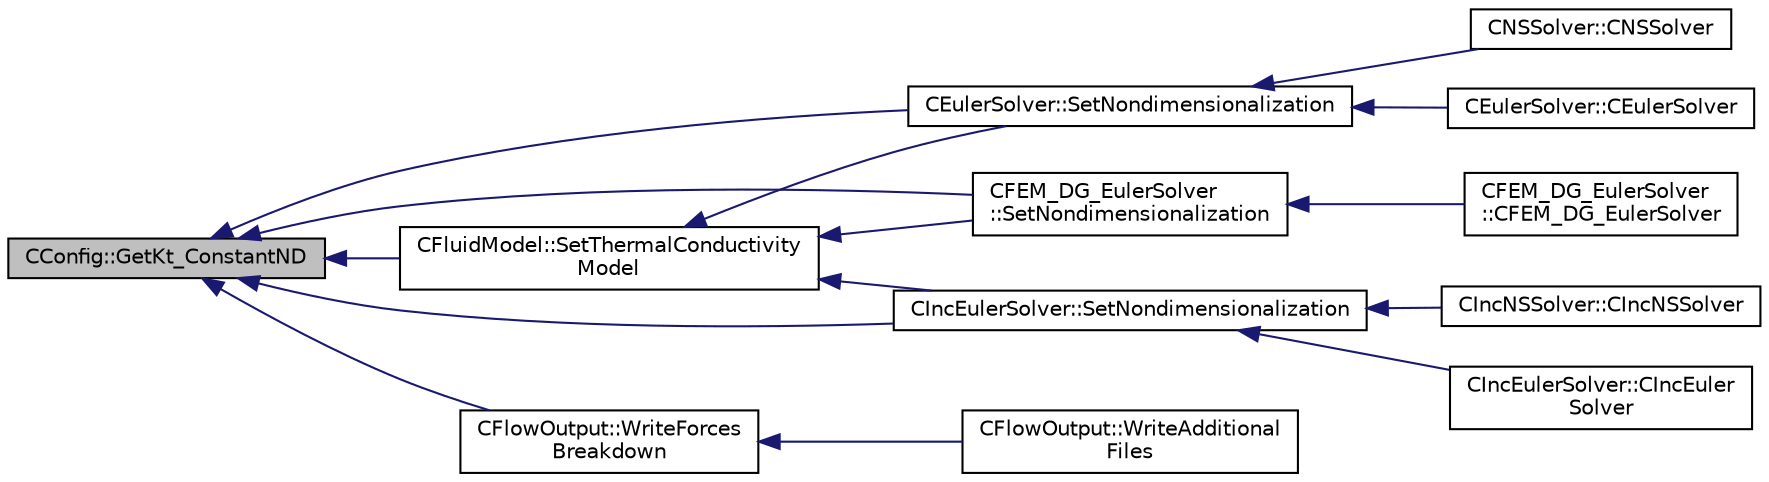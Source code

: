 digraph "CConfig::GetKt_ConstantND"
{
  edge [fontname="Helvetica",fontsize="10",labelfontname="Helvetica",labelfontsize="10"];
  node [fontname="Helvetica",fontsize="10",shape=record];
  rankdir="LR";
  Node6021 [label="CConfig::GetKt_ConstantND",height=0.2,width=0.4,color="black", fillcolor="grey75", style="filled", fontcolor="black"];
  Node6021 -> Node6022 [dir="back",color="midnightblue",fontsize="10",style="solid",fontname="Helvetica"];
  Node6022 [label="CFluidModel::SetThermalConductivity\lModel",height=0.2,width=0.4,color="black", fillcolor="white", style="filled",URL="$class_c_fluid_model.html#af21d9b7b51689e064184eb7b09ae639a",tooltip="Set thermal conductivity model. "];
  Node6022 -> Node6023 [dir="back",color="midnightblue",fontsize="10",style="solid",fontname="Helvetica"];
  Node6023 [label="CEulerSolver::SetNondimensionalization",height=0.2,width=0.4,color="black", fillcolor="white", style="filled",URL="$class_c_euler_solver.html#a1c633d6e77fefb2e76308e2ba0af0c2c",tooltip="Set the solver nondimensionalization. "];
  Node6023 -> Node6024 [dir="back",color="midnightblue",fontsize="10",style="solid",fontname="Helvetica"];
  Node6024 [label="CEulerSolver::CEulerSolver",height=0.2,width=0.4,color="black", fillcolor="white", style="filled",URL="$class_c_euler_solver.html#ae1e74218b4e943111b100d7ddcbd4db9"];
  Node6023 -> Node6025 [dir="back",color="midnightblue",fontsize="10",style="solid",fontname="Helvetica"];
  Node6025 [label="CNSSolver::CNSSolver",height=0.2,width=0.4,color="black", fillcolor="white", style="filled",URL="$class_c_n_s_solver.html#a2a8ad49c42b4546696e631cf44b7788b"];
  Node6022 -> Node6026 [dir="back",color="midnightblue",fontsize="10",style="solid",fontname="Helvetica"];
  Node6026 [label="CFEM_DG_EulerSolver\l::SetNondimensionalization",height=0.2,width=0.4,color="black", fillcolor="white", style="filled",URL="$class_c_f_e_m___d_g___euler_solver.html#a31316dc2fe564329d9bb372961b10a3a",tooltip="Set the fluid solver nondimensionalization. "];
  Node6026 -> Node6027 [dir="back",color="midnightblue",fontsize="10",style="solid",fontname="Helvetica"];
  Node6027 [label="CFEM_DG_EulerSolver\l::CFEM_DG_EulerSolver",height=0.2,width=0.4,color="black", fillcolor="white", style="filled",URL="$class_c_f_e_m___d_g___euler_solver.html#a70d30ef9e7cd7620d54ec73f4b1ed28c"];
  Node6022 -> Node6028 [dir="back",color="midnightblue",fontsize="10",style="solid",fontname="Helvetica"];
  Node6028 [label="CIncEulerSolver::SetNondimensionalization",height=0.2,width=0.4,color="black", fillcolor="white", style="filled",URL="$class_c_inc_euler_solver.html#a2cffaa24417cb3803d36d38b3874d6d0",tooltip="Set the solver nondimensionalization. "];
  Node6028 -> Node6029 [dir="back",color="midnightblue",fontsize="10",style="solid",fontname="Helvetica"];
  Node6029 [label="CIncEulerSolver::CIncEuler\lSolver",height=0.2,width=0.4,color="black", fillcolor="white", style="filled",URL="$class_c_inc_euler_solver.html#a91f644b8f9a00215bac5bcd31dfc06d8"];
  Node6028 -> Node6030 [dir="back",color="midnightblue",fontsize="10",style="solid",fontname="Helvetica"];
  Node6030 [label="CIncNSSolver::CIncNSSolver",height=0.2,width=0.4,color="black", fillcolor="white", style="filled",URL="$class_c_inc_n_s_solver.html#a82152ac7e91fb1c5c073d98a1f08e2aa"];
  Node6021 -> Node6031 [dir="back",color="midnightblue",fontsize="10",style="solid",fontname="Helvetica"];
  Node6031 [label="CFlowOutput::WriteForces\lBreakdown",height=0.2,width=0.4,color="black", fillcolor="white", style="filled",URL="$class_c_flow_output.html#afacedef2006aa6fcf8c9a312b5f4430c",tooltip="Write the forces breakdown file. "];
  Node6031 -> Node6032 [dir="back",color="midnightblue",fontsize="10",style="solid",fontname="Helvetica"];
  Node6032 [label="CFlowOutput::WriteAdditional\lFiles",height=0.2,width=0.4,color="black", fillcolor="white", style="filled",URL="$class_c_flow_output.html#aaac3fb7b2575967b157c306065ab1ea8",tooltip="Write any additional files defined for the current solver. "];
  Node6021 -> Node6023 [dir="back",color="midnightblue",fontsize="10",style="solid",fontname="Helvetica"];
  Node6021 -> Node6026 [dir="back",color="midnightblue",fontsize="10",style="solid",fontname="Helvetica"];
  Node6021 -> Node6028 [dir="back",color="midnightblue",fontsize="10",style="solid",fontname="Helvetica"];
}
